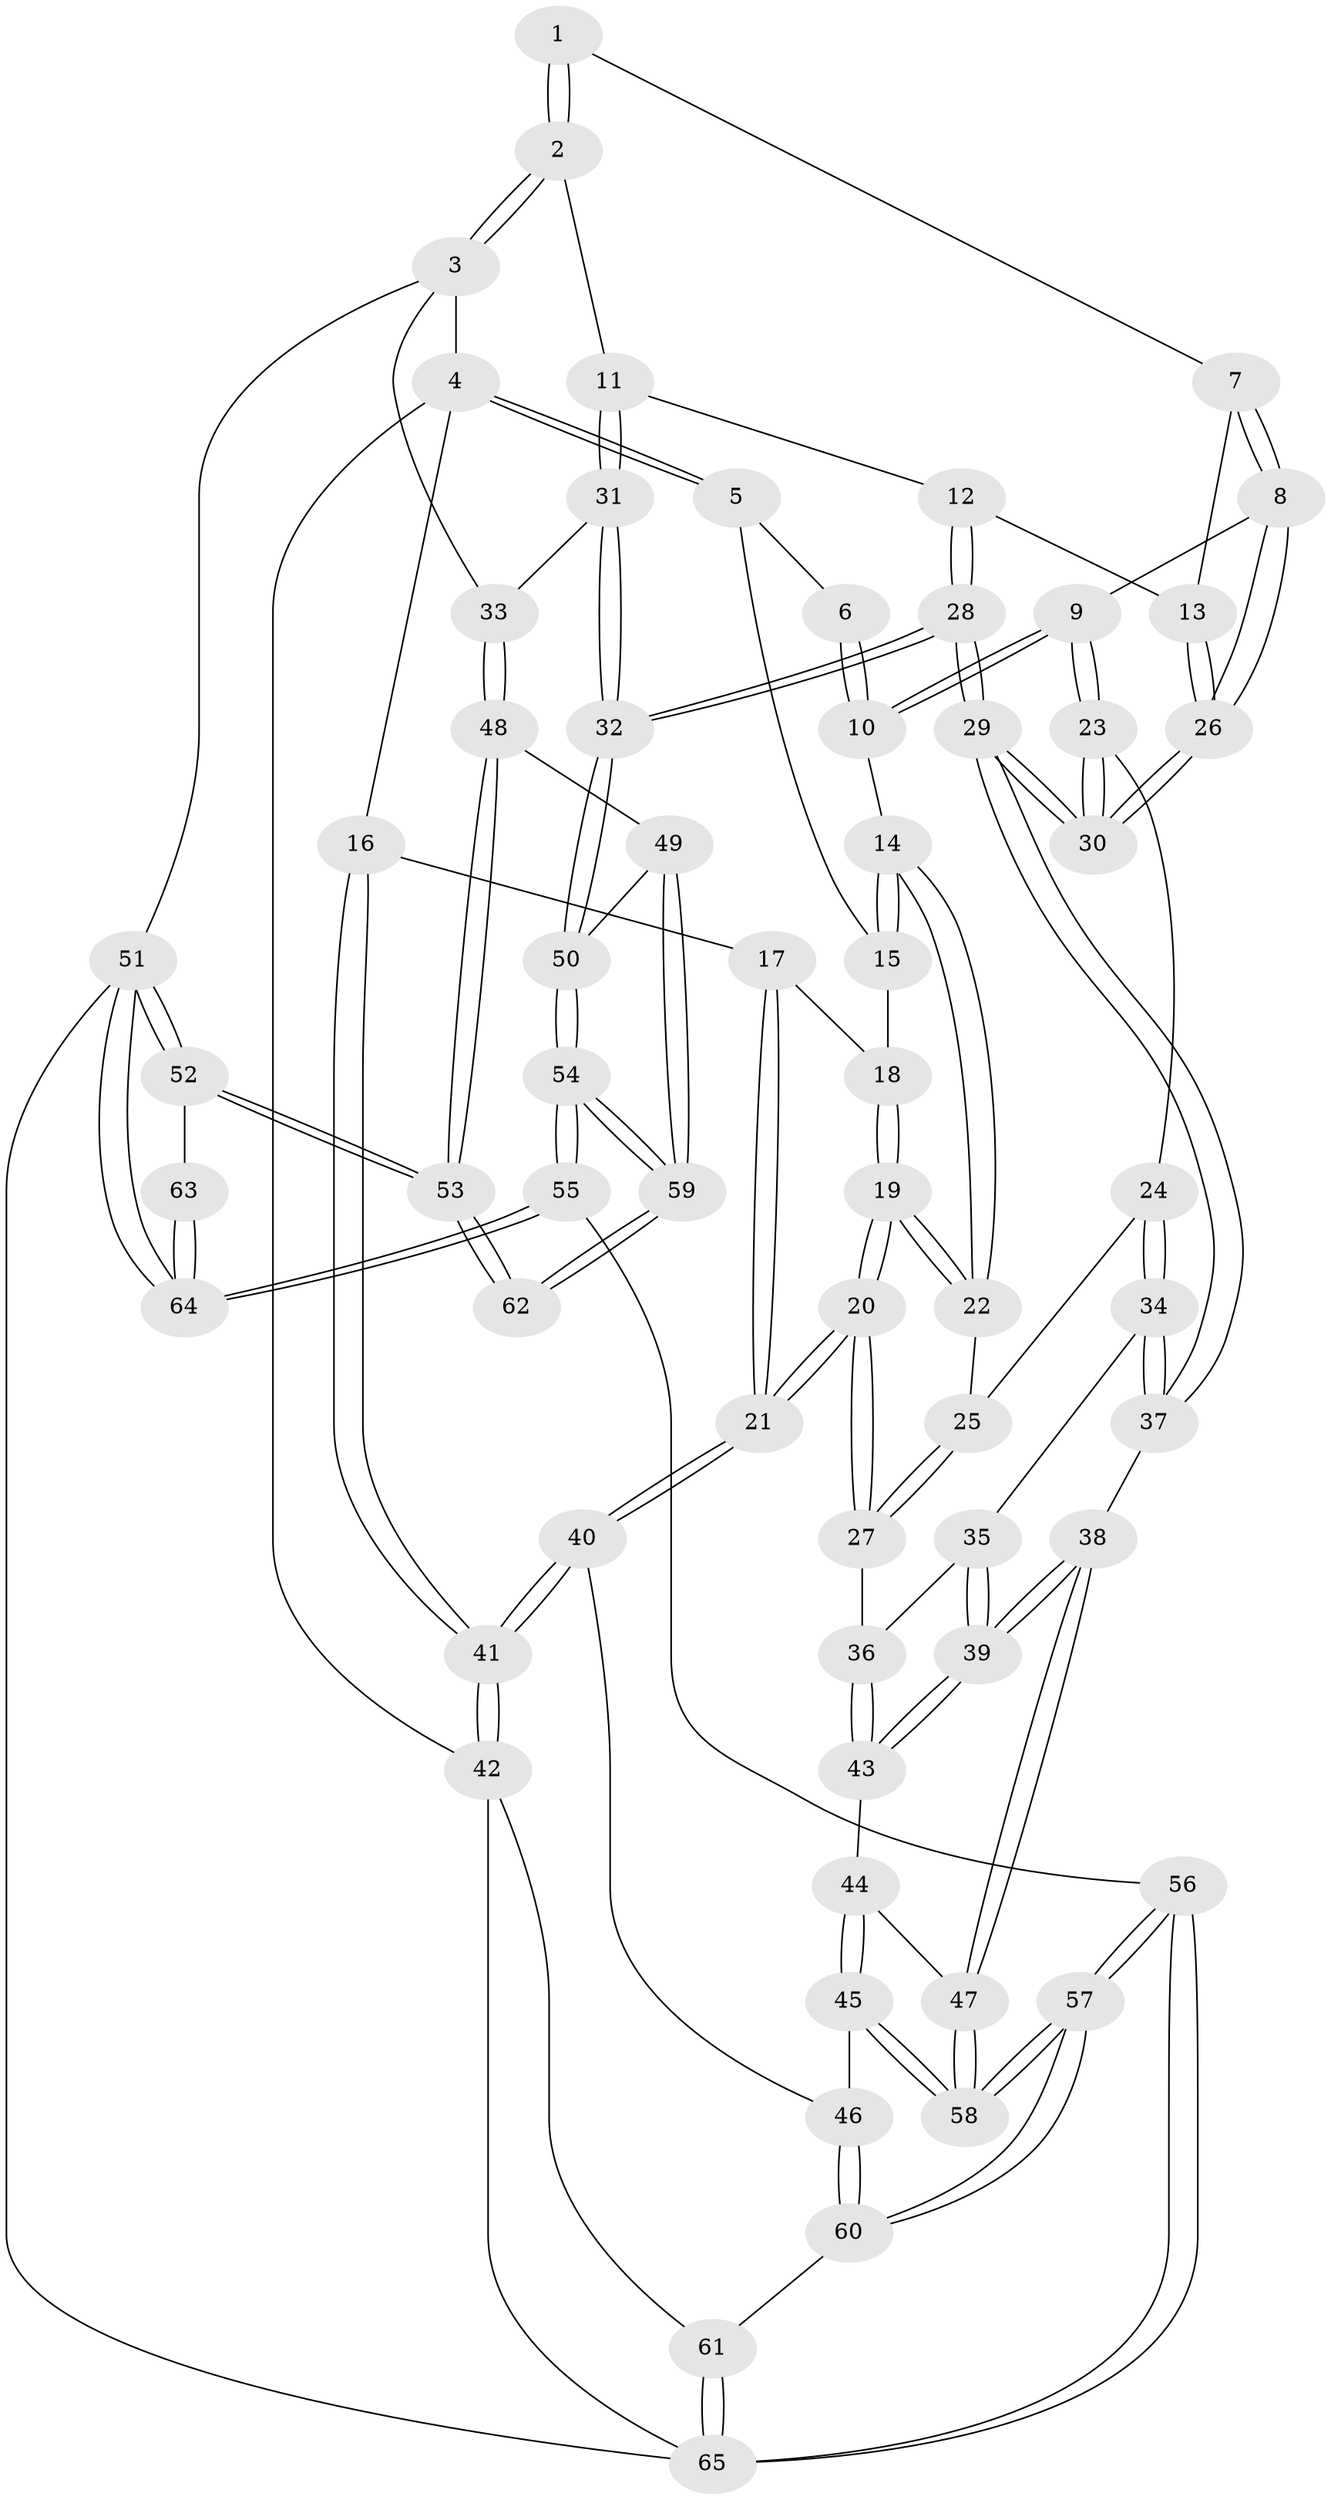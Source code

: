 // Generated by graph-tools (version 1.1) at 2025/03/03/09/25 03:03:25]
// undirected, 65 vertices, 159 edges
graph export_dot {
graph [start="1"]
  node [color=gray90,style=filled];
  1 [pos="+0.683618756778624+0"];
  2 [pos="+1+0"];
  3 [pos="+1+0"];
  4 [pos="+0+0"];
  5 [pos="+0.32430088195476187+0"];
  6 [pos="+0.46444376007180893+0"];
  7 [pos="+0.6583983853153162+0"];
  8 [pos="+0.5773753409367965+0.16620602738099624"];
  9 [pos="+0.5767542869797968+0.16609270761833322"];
  10 [pos="+0.5550841152689098+0.14961306247829226"];
  11 [pos="+0.8074734428026382+0.15657373939581293"];
  12 [pos="+0.7199649295120243+0.17098259282261782"];
  13 [pos="+0.6945115659999324+0.16527577211679137"];
  14 [pos="+0.3446612347988917+0.07273756360819043"];
  15 [pos="+0.3213069983739303+0"];
  16 [pos="+0+0"];
  17 [pos="+0+0.04511532431601852"];
  18 [pos="+0.10996054622567565+0.14416076684269183"];
  19 [pos="+0.14357362109689778+0.24563490890147854"];
  20 [pos="+0.11211089616712676+0.3837072212285871"];
  21 [pos="+0.07349983666703822+0.4128207338704775"];
  22 [pos="+0.3440500936696015+0.07588366183114961"];
  23 [pos="+0.4231741496334349+0.2652943329377652"];
  24 [pos="+0.41808457239042013+0.2657613249091061"];
  25 [pos="+0.3553820140476515+0.1231866380220537"];
  26 [pos="+0.5959934038505608+0.18138619355992838"];
  27 [pos="+0.218233006869054+0.3755984909127542"];
  28 [pos="+0.6777622569885133+0.4597271339055766"];
  29 [pos="+0.6715212618531359+0.45857215596769046"];
  30 [pos="+0.6085271391663524+0.33989806126562566"];
  31 [pos="+0.8289194116138069+0.3318588995589626"];
  32 [pos="+0.6903974494961826+0.4640234485174799"];
  33 [pos="+1+0.31632149010048943"];
  34 [pos="+0.38020337712476854+0.33475142303435745"];
  35 [pos="+0.3545588722861171+0.3553803470981967"];
  36 [pos="+0.29262307755081074+0.3807297159808902"];
  37 [pos="+0.6444472644270233+0.4679764432267789"];
  38 [pos="+0.5426254885205748+0.5298222913261817"];
  39 [pos="+0.48956840847997785+0.5117148822453551"];
  40 [pos="+0.010399321958853335+0.46708897352652123"];
  41 [pos="+0+0.492227440547328"];
  42 [pos="+0+0.7975415304334262"];
  43 [pos="+0.3613131644678833+0.5119756501379059"];
  44 [pos="+0.34519715472229573+0.5485105861854399"];
  45 [pos="+0.2661358868053756+0.6443844452883697"];
  46 [pos="+0.20161621366938323+0.6342639709145719"];
  47 [pos="+0.49112100438848005+0.6328689601870519"];
  48 [pos="+1+0.528630580526439"];
  49 [pos="+0.9676024413209436+0.5638618815492865"];
  50 [pos="+0.7488754424318059+0.5389492853879915"];
  51 [pos="+1+1"];
  52 [pos="+1+0.9169200816201621"];
  53 [pos="+1+0.6104979133390355"];
  54 [pos="+0.7230622916051382+0.8449572575118033"];
  55 [pos="+0.5993141231770576+1"];
  56 [pos="+0.5561884228238473+1"];
  57 [pos="+0.4851959522952329+0.8933015403208593"];
  58 [pos="+0.44500249251068125+0.7711022160487274"];
  59 [pos="+0.8713966557495093+0.8015434680927461"];
  60 [pos="+0.1666910203375868+0.8068610961377879"];
  61 [pos="+0.09557949554364417+0.8753247795476186"];
  62 [pos="+0.8778579406577336+0.8020045933013382"];
  63 [pos="+0.9804984672527605+0.852304048503299"];
  64 [pos="+0.8075474953279542+1"];
  65 [pos="+0.28819254921936144+1"];
  1 -- 2;
  1 -- 2;
  1 -- 7;
  2 -- 3;
  2 -- 3;
  2 -- 11;
  3 -- 4;
  3 -- 33;
  3 -- 51;
  4 -- 5;
  4 -- 5;
  4 -- 16;
  4 -- 42;
  5 -- 6;
  5 -- 15;
  6 -- 10;
  6 -- 10;
  7 -- 8;
  7 -- 8;
  7 -- 13;
  8 -- 9;
  8 -- 26;
  8 -- 26;
  9 -- 10;
  9 -- 10;
  9 -- 23;
  9 -- 23;
  10 -- 14;
  11 -- 12;
  11 -- 31;
  11 -- 31;
  12 -- 13;
  12 -- 28;
  12 -- 28;
  13 -- 26;
  13 -- 26;
  14 -- 15;
  14 -- 15;
  14 -- 22;
  14 -- 22;
  15 -- 18;
  16 -- 17;
  16 -- 41;
  16 -- 41;
  17 -- 18;
  17 -- 21;
  17 -- 21;
  18 -- 19;
  18 -- 19;
  19 -- 20;
  19 -- 20;
  19 -- 22;
  19 -- 22;
  20 -- 21;
  20 -- 21;
  20 -- 27;
  20 -- 27;
  21 -- 40;
  21 -- 40;
  22 -- 25;
  23 -- 24;
  23 -- 30;
  23 -- 30;
  24 -- 25;
  24 -- 34;
  24 -- 34;
  25 -- 27;
  25 -- 27;
  26 -- 30;
  26 -- 30;
  27 -- 36;
  28 -- 29;
  28 -- 29;
  28 -- 32;
  28 -- 32;
  29 -- 30;
  29 -- 30;
  29 -- 37;
  29 -- 37;
  31 -- 32;
  31 -- 32;
  31 -- 33;
  32 -- 50;
  32 -- 50;
  33 -- 48;
  33 -- 48;
  34 -- 35;
  34 -- 37;
  34 -- 37;
  35 -- 36;
  35 -- 39;
  35 -- 39;
  36 -- 43;
  36 -- 43;
  37 -- 38;
  38 -- 39;
  38 -- 39;
  38 -- 47;
  38 -- 47;
  39 -- 43;
  39 -- 43;
  40 -- 41;
  40 -- 41;
  40 -- 46;
  41 -- 42;
  41 -- 42;
  42 -- 61;
  42 -- 65;
  43 -- 44;
  44 -- 45;
  44 -- 45;
  44 -- 47;
  45 -- 46;
  45 -- 58;
  45 -- 58;
  46 -- 60;
  46 -- 60;
  47 -- 58;
  47 -- 58;
  48 -- 49;
  48 -- 53;
  48 -- 53;
  49 -- 50;
  49 -- 59;
  49 -- 59;
  50 -- 54;
  50 -- 54;
  51 -- 52;
  51 -- 52;
  51 -- 64;
  51 -- 64;
  51 -- 65;
  52 -- 53;
  52 -- 53;
  52 -- 63;
  53 -- 62;
  53 -- 62;
  54 -- 55;
  54 -- 55;
  54 -- 59;
  54 -- 59;
  55 -- 56;
  55 -- 64;
  55 -- 64;
  56 -- 57;
  56 -- 57;
  56 -- 65;
  56 -- 65;
  57 -- 58;
  57 -- 58;
  57 -- 60;
  57 -- 60;
  59 -- 62;
  59 -- 62;
  60 -- 61;
  61 -- 65;
  61 -- 65;
  63 -- 64;
  63 -- 64;
}
